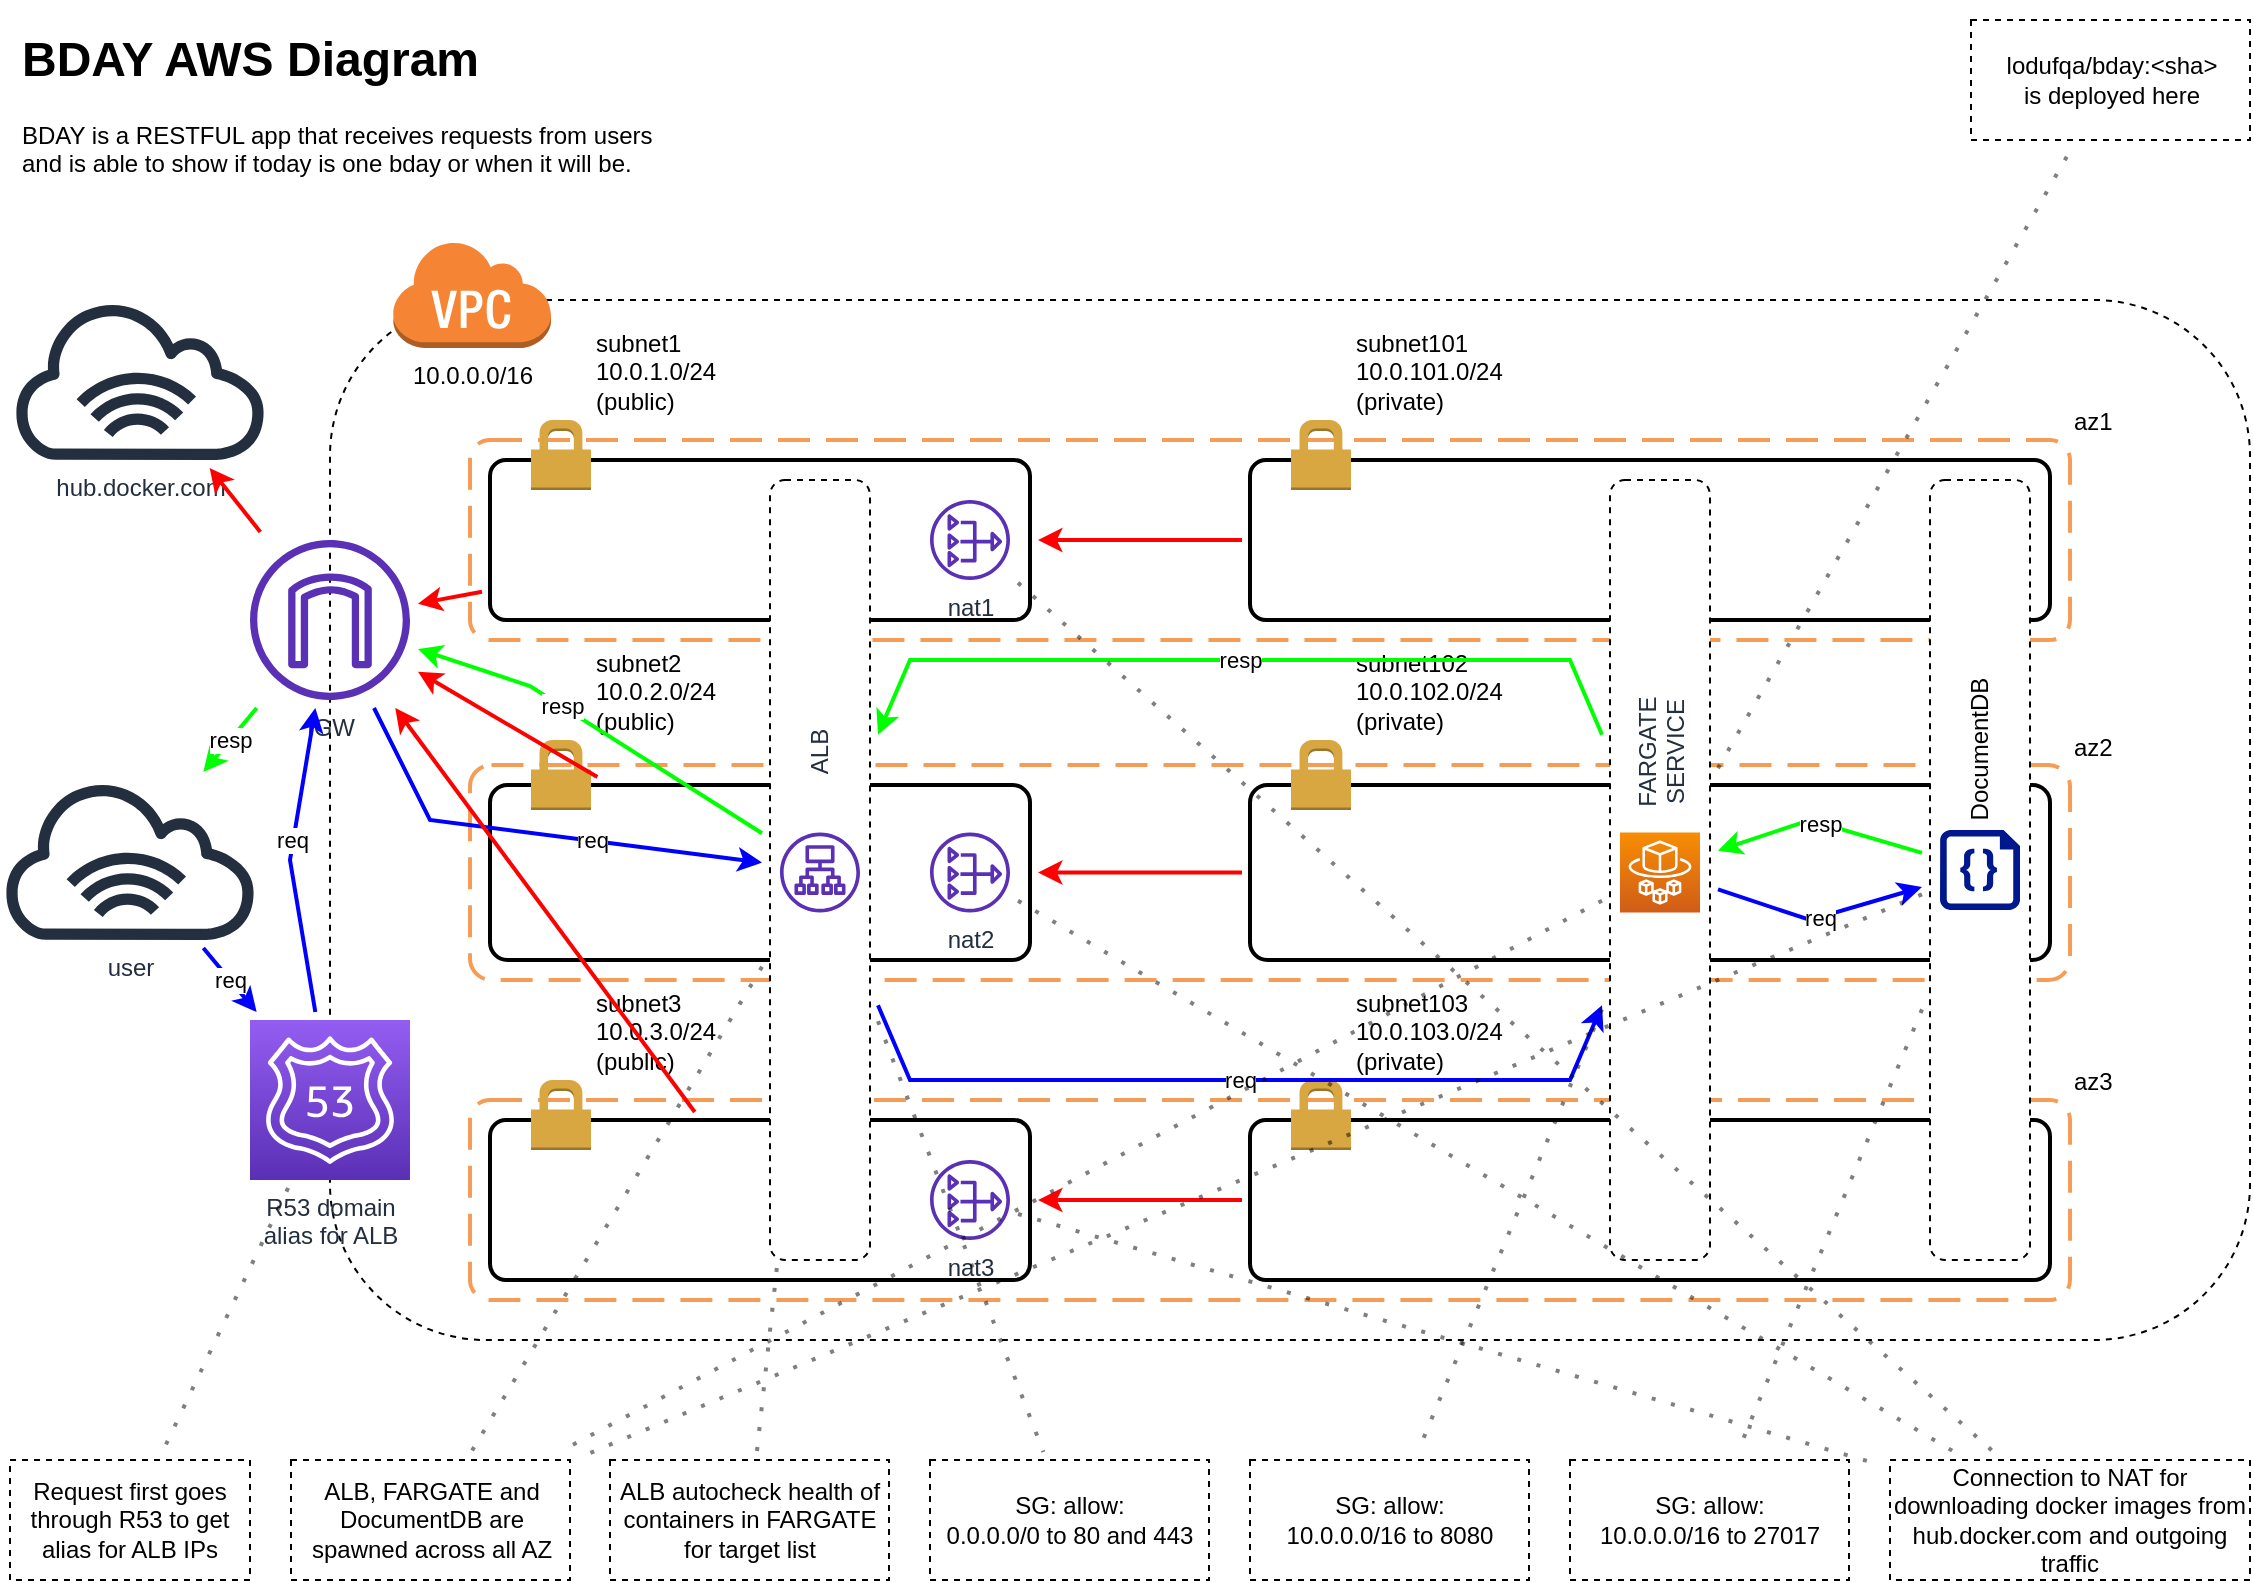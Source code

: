 <mxfile version="14.6.10" type="device"><diagram id="5El1YjPId57F0SS2iBt4" name="Page-1"><mxGraphModel dx="1090" dy="1129" grid="1" gridSize="10" guides="1" tooltips="1" connect="1" arrows="1" fold="1" page="1" pageScale="1" pageWidth="1169" pageHeight="827" math="0" shadow="0"><root><mxCell id="0"/><mxCell id="1" parent="0"/><mxCell id="-hq1xNm_V9z9KP0LtRHv-1" value="" style="rounded=1;whiteSpace=wrap;html=1;dashed=1;" parent="1" vertex="1"><mxGeometry x="180" y="160" width="960" height="520" as="geometry"/></mxCell><mxCell id="-hq1xNm_V9z9KP0LtRHv-2" value="user" style="outlineConnect=0;fontColor=#232F3E;gradientColor=none;fillColor=#232F3E;strokeColor=none;dashed=0;verticalLabelPosition=bottom;verticalAlign=top;align=center;fontSize=12;fontStyle=0;aspect=fixed;pointerEvents=1;shape=mxgraph.aws4.internet_alt1;labelPosition=center;labelBorderColor=none;spacing=2;html=1;" parent="1" vertex="1"><mxGeometry x="15.01" y="400" width="129.98" height="80" as="geometry"/></mxCell><mxCell id="-hq1xNm_V9z9KP0LtRHv-4" value="IGW" style="outlineConnect=0;fontColor=#232F3E;gradientColor=none;fillColor=#5A30B5;strokeColor=none;dashed=0;verticalLabelPosition=bottom;verticalAlign=top;align=center;html=1;fontSize=12;fontStyle=0;aspect=fixed;pointerEvents=1;shape=mxgraph.aws4.internet_gateway;labelPosition=center;" parent="1" vertex="1"><mxGeometry x="140" y="280" width="80" height="80" as="geometry"/></mxCell><mxCell id="-hq1xNm_V9z9KP0LtRHv-9" value="10.0.0.0/16" style="outlineConnect=0;dashed=0;verticalLabelPosition=bottom;verticalAlign=top;align=center;html=1;shape=mxgraph.aws3.virtual_private_cloud;fillColor=#F58534;gradientColor=none;" parent="1" vertex="1"><mxGeometry x="211" y="130" width="79.5" height="54" as="geometry"/></mxCell><mxCell id="-hq1xNm_V9z9KP0LtRHv-27" value="az1" style="rounded=1;arcSize=10;dashed=1;strokeColor=#F59D56;fillColor=none;gradientColor=none;dashPattern=8 4;strokeWidth=2;html=1;labelPosition=right;verticalLabelPosition=top;align=left;verticalAlign=bottom;" parent="1" vertex="1"><mxGeometry x="250" y="230" width="800" height="100" as="geometry"/></mxCell><mxCell id="-hq1xNm_V9z9KP0LtRHv-28" value="az2" style="rounded=1;arcSize=10;dashed=1;strokeColor=#F59D56;fillColor=none;gradientColor=none;dashPattern=8 4;strokeWidth=2;html=1;labelPosition=right;verticalLabelPosition=top;align=left;verticalAlign=bottom;" parent="1" vertex="1"><mxGeometry x="250" y="392.5" width="800" height="107.5" as="geometry"/></mxCell><mxCell id="-hq1xNm_V9z9KP0LtRHv-29" value="az3" style="rounded=1;arcSize=10;dashed=1;strokeColor=#F59D56;fillColor=none;gradientColor=none;dashPattern=8 4;strokeWidth=2;html=1;labelPosition=right;verticalLabelPosition=top;align=left;verticalAlign=bottom;" parent="1" vertex="1"><mxGeometry x="250" y="560" width="800" height="100" as="geometry"/></mxCell><mxCell id="-hq1xNm_V9z9KP0LtRHv-14" value="" style="rounded=1;arcSize=10;dashed=0;fillColor=none;gradientColor=none;strokeWidth=2;html=1;" parent="1" vertex="1"><mxGeometry x="260" y="570" width="270" height="80" as="geometry"/></mxCell><mxCell id="-hq1xNm_V9z9KP0LtRHv-12" value="" style="rounded=1;arcSize=10;dashed=0;fillColor=none;gradientColor=none;strokeWidth=2;html=1;" parent="1" vertex="1"><mxGeometry x="260" y="402.5" width="270" height="87.5" as="geometry"/></mxCell><mxCell id="-hq1xNm_V9z9KP0LtRHv-10" value="" style="rounded=1;arcSize=10;dashed=0;fillColor=none;gradientColor=none;strokeWidth=2;html=1;" parent="1" vertex="1"><mxGeometry x="260" y="240" width="270" height="80" as="geometry"/></mxCell><mxCell id="-hq1xNm_V9z9KP0LtRHv-21" value="" style="rounded=1;arcSize=10;dashed=0;fillColor=none;gradientColor=none;strokeWidth=2;html=1;" parent="1" vertex="1"><mxGeometry x="640" y="240" width="400" height="80" as="geometry"/></mxCell><mxCell id="-hq1xNm_V9z9KP0LtRHv-19" value="" style="rounded=1;arcSize=10;dashed=0;fillColor=none;gradientColor=none;strokeWidth=2;html=1;" parent="1" vertex="1"><mxGeometry x="640" y="402.5" width="400" height="87.5" as="geometry"/></mxCell><mxCell id="-hq1xNm_V9z9KP0LtRHv-18" value="" style="rounded=1;arcSize=10;dashed=0;fillColor=none;gradientColor=none;strokeWidth=2;html=1;" parent="1" vertex="1"><mxGeometry x="640" y="570" width="400" height="80" as="geometry"/></mxCell><mxCell id="-hq1xNm_V9z9KP0LtRHv-23" value="" style="rounded=1;whiteSpace=wrap;html=1;dashed=1;" parent="1" vertex="1"><mxGeometry x="820" y="250" width="50" height="390" as="geometry"/></mxCell><mxCell id="-hq1xNm_V9z9KP0LtRHv-26" value="" style="rounded=1;whiteSpace=wrap;html=1;dashed=1;" parent="1" vertex="1"><mxGeometry x="980" y="250" width="50" height="390" as="geometry"/></mxCell><mxCell id="-hq1xNm_V9z9KP0LtRHv-16" value="" style="rounded=1;whiteSpace=wrap;html=1;dashed=1;" parent="1" vertex="1"><mxGeometry x="400" y="250" width="50" height="390" as="geometry"/></mxCell><mxCell id="-hq1xNm_V9z9KP0LtRHv-6" value="ALB" style="outlineConnect=0;fontColor=#232F3E;gradientColor=none;fillColor=#5A30B5;strokeColor=none;dashed=0;verticalLabelPosition=bottom;verticalAlign=middle;align=center;html=1;fontSize=12;fontStyle=0;aspect=fixed;pointerEvents=1;shape=mxgraph.aws4.application_load_balancer;horizontal=0;spacingLeft=40;labelPosition=center;" parent="1" vertex="1"><mxGeometry x="405" y="426.25" width="40" height="40" as="geometry"/></mxCell><mxCell id="-hq1xNm_V9z9KP0LtRHv-24" value="FARGATE &lt;br&gt;SERVICE" style="points=[[0,0,0],[0.25,0,0],[0.5,0,0],[0.75,0,0],[1,0,0],[0,1,0],[0.25,1,0],[0.5,1,0],[0.75,1,0],[1,1,0],[0,0.25,0],[0,0.5,0],[0,0.75,0],[1,0.25,0],[1,0.5,0],[1,0.75,0]];outlineConnect=0;fontColor=#232F3E;gradientColor=#F78E04;gradientDirection=north;fillColor=#D05C17;strokeColor=#ffffff;dashed=0;verticalLabelPosition=bottom;verticalAlign=top;align=center;html=1;fontSize=12;fontStyle=0;aspect=fixed;shape=mxgraph.aws4.resourceIcon;resIcon=mxgraph.aws4.fargate;horizontal=0;spacingLeft=40;" parent="1" vertex="1"><mxGeometry x="825" y="426.25" width="40" height="40" as="geometry"/></mxCell><mxCell id="-hq1xNm_V9z9KP0LtRHv-25" value="DocumentDB" style="pointerEvents=1;shadow=0;dashed=0;html=1;strokeColor=none;labelPosition=center;verticalLabelPosition=bottom;verticalAlign=middle;align=center;fillColor=#00188D;shape=mxgraph.azure.code_file;horizontal=0;spacing=2;spacingTop=0;spacingLeft=40;" parent="1" vertex="1"><mxGeometry x="985" y="425" width="40" height="40" as="geometry"/></mxCell><mxCell id="-hq1xNm_V9z9KP0LtRHv-13" value="subnet2&lt;br&gt;10.0.2.0/24&lt;br&gt;(public)" style="dashed=0;html=1;shape=mxgraph.aws3.permissions;fillColor=#D9A741;gradientColor=none;dashed=0;labelPosition=right;verticalLabelPosition=top;align=left;verticalAlign=bottom;" parent="1" vertex="1"><mxGeometry x="280.5" y="380" width="30" height="35" as="geometry"/></mxCell><mxCell id="-hq1xNm_V9z9KP0LtRHv-20" value="subnet102&lt;br&gt;10.0.102.0/24&lt;br&gt;(private)" style="dashed=0;html=1;shape=mxgraph.aws3.permissions;fillColor=#D9A741;gradientColor=none;dashed=0;labelPosition=right;verticalLabelPosition=top;align=left;verticalAlign=bottom;" parent="1" vertex="1"><mxGeometry x="660.5" y="380" width="30" height="35" as="geometry"/></mxCell><mxCell id="-hq1xNm_V9z9KP0LtRHv-22" value="subnet101&lt;br&gt;10.0.101.0/24&lt;br&gt;(private)" style="dashed=0;html=1;shape=mxgraph.aws3.permissions;fillColor=#D9A741;gradientColor=none;dashed=0;labelPosition=right;verticalLabelPosition=top;align=left;verticalAlign=bottom;" parent="1" vertex="1"><mxGeometry x="660.5" y="220" width="30" height="35" as="geometry"/></mxCell><mxCell id="-hq1xNm_V9z9KP0LtRHv-11" value="subnet1&lt;br&gt;10.0.1.0/24&lt;br&gt;(public)" style="dashed=0;html=1;shape=mxgraph.aws3.permissions;fillColor=#D9A741;gradientColor=none;dashed=0;labelPosition=right;verticalLabelPosition=top;align=left;verticalAlign=bottom;" parent="1" vertex="1"><mxGeometry x="280.5" y="220" width="30" height="35" as="geometry"/></mxCell><mxCell id="-hq1xNm_V9z9KP0LtRHv-15" value="subnet3&lt;br&gt;10.0.3.0/24&lt;br&gt;(public)" style="dashed=0;html=1;shape=mxgraph.aws3.permissions;fillColor=#D9A741;gradientColor=none;dashed=0;labelPosition=right;verticalLabelPosition=top;align=left;verticalAlign=bottom;" parent="1" vertex="1"><mxGeometry x="280.5" y="550" width="30" height="35" as="geometry"/></mxCell><mxCell id="-hq1xNm_V9z9KP0LtRHv-17" value="subnet103&lt;br&gt;10.0.103.0/24&lt;br&gt;(private)" style="dashed=0;html=1;shape=mxgraph.aws3.permissions;fillColor=#D9A741;gradientColor=none;dashed=0;labelPosition=right;verticalLabelPosition=top;align=left;verticalAlign=bottom;" parent="1" vertex="1"><mxGeometry x="660.5" y="550" width="30" height="35" as="geometry"/></mxCell><mxCell id="-hq1xNm_V9z9KP0LtRHv-33" value="" style="endArrow=classic;html=1;rounded=0;strokeWidth=2;targetPerimeterSpacing=4;sourcePerimeterSpacing=4;strokeColor=#0000FF;" parent="1" source="-hq1xNm_V9z9KP0LtRHv-2" target="-hq1xNm_V9z9KP0LtRHv-81" edge="1"><mxGeometry relative="1" as="geometry"><mxPoint x="80" y="370" as="sourcePoint"/><mxPoint x="240" y="370" as="targetPoint"/><Array as="points"/></mxGeometry></mxCell><mxCell id="-hq1xNm_V9z9KP0LtRHv-34" value="req" style="edgeLabel;resizable=0;html=1;align=center;verticalAlign=middle;" parent="-hq1xNm_V9z9KP0LtRHv-33" connectable="0" vertex="1"><mxGeometry relative="1" as="geometry"/></mxCell><mxCell id="-hq1xNm_V9z9KP0LtRHv-37" value="nat1" style="outlineConnect=0;fontColor=#232F3E;gradientColor=none;fillColor=#5A30B5;strokeColor=none;dashed=0;verticalLabelPosition=bottom;verticalAlign=top;align=center;html=1;fontSize=12;fontStyle=0;aspect=fixed;pointerEvents=1;shape=mxgraph.aws4.nat_gateway;labelPosition=center;" parent="1" vertex="1"><mxGeometry x="480" y="260" width="40" height="40" as="geometry"/></mxCell><mxCell id="-hq1xNm_V9z9KP0LtRHv-38" value="nat2" style="outlineConnect=0;fontColor=#232F3E;gradientColor=none;fillColor=#5A30B5;strokeColor=none;dashed=0;verticalLabelPosition=bottom;verticalAlign=top;align=center;html=1;fontSize=12;fontStyle=0;aspect=fixed;pointerEvents=1;shape=mxgraph.aws4.nat_gateway;labelPosition=center;" parent="1" vertex="1"><mxGeometry x="480" y="426.25" width="40" height="40" as="geometry"/></mxCell><mxCell id="-hq1xNm_V9z9KP0LtRHv-39" value="nat3" style="outlineConnect=0;fontColor=#232F3E;gradientColor=none;fillColor=#5A30B5;strokeColor=none;dashed=0;verticalLabelPosition=bottom;verticalAlign=top;align=center;html=1;fontSize=12;fontStyle=0;aspect=fixed;pointerEvents=1;shape=mxgraph.aws4.nat_gateway;labelPosition=center;" parent="1" vertex="1"><mxGeometry x="480" y="590" width="40" height="40" as="geometry"/></mxCell><mxCell id="-hq1xNm_V9z9KP0LtRHv-40" value="" style="endArrow=classic;html=1;rounded=0;strokeWidth=2;targetPerimeterSpacing=4;sourcePerimeterSpacing=4;strokeColor=#0000FF;" parent="1" source="-hq1xNm_V9z9KP0LtRHv-16" target="-hq1xNm_V9z9KP0LtRHv-23" edge="1"><mxGeometry relative="1" as="geometry"><mxPoint x="79.853" y="144.62" as="sourcePoint"/><mxPoint x="130" y="400" as="targetPoint"/><Array as="points"><mxPoint x="470" y="550"/><mxPoint x="800" y="550"/></Array></mxGeometry></mxCell><mxCell id="-hq1xNm_V9z9KP0LtRHv-41" value="req" style="edgeLabel;resizable=0;html=1;align=center;verticalAlign=middle;" parent="-hq1xNm_V9z9KP0LtRHv-40" connectable="0" vertex="1"><mxGeometry relative="1" as="geometry"/></mxCell><mxCell id="-hq1xNm_V9z9KP0LtRHv-44" value="" style="endArrow=classic;html=1;rounded=0;strokeWidth=2;targetPerimeterSpacing=4;sourcePerimeterSpacing=4;strokeColor=#0000FF;" parent="1" source="-hq1xNm_V9z9KP0LtRHv-4" target="-hq1xNm_V9z9KP0LtRHv-16" edge="1"><mxGeometry relative="1" as="geometry"><mxPoint x="79.853" y="144.62" as="sourcePoint"/><mxPoint x="130" y="400" as="targetPoint"/><Array as="points"><mxPoint x="230" y="420"/></Array></mxGeometry></mxCell><mxCell id="-hq1xNm_V9z9KP0LtRHv-45" value="req" style="edgeLabel;resizable=0;html=1;align=center;verticalAlign=middle;" parent="-hq1xNm_V9z9KP0LtRHv-44" connectable="0" vertex="1"><mxGeometry relative="1" as="geometry"><mxPoint x="29" y="3" as="offset"/></mxGeometry></mxCell><mxCell id="-hq1xNm_V9z9KP0LtRHv-48" value="" style="endArrow=classic;html=1;rounded=0;strokeWidth=2;targetPerimeterSpacing=4;sourcePerimeterSpacing=4;strokeColor=#00FF00;" parent="1" source="-hq1xNm_V9z9KP0LtRHv-23" target="-hq1xNm_V9z9KP0LtRHv-16" edge="1"><mxGeometry relative="1" as="geometry"><mxPoint x="187.692" y="320" as="sourcePoint"/><mxPoint x="456" y="128" as="targetPoint"/><Array as="points"><mxPoint x="800" y="340"/><mxPoint x="470" y="340"/></Array></mxGeometry></mxCell><mxCell id="-hq1xNm_V9z9KP0LtRHv-49" value="resp" style="edgeLabel;resizable=0;html=1;align=center;verticalAlign=middle;" parent="-hq1xNm_V9z9KP0LtRHv-48" connectable="0" vertex="1"><mxGeometry relative="1" as="geometry"/></mxCell><mxCell id="-hq1xNm_V9z9KP0LtRHv-52" value="" style="endArrow=classic;html=1;rounded=0;strokeWidth=2;targetPerimeterSpacing=4;sourcePerimeterSpacing=4;strokeColor=#00FF00;" parent="1" source="-hq1xNm_V9z9KP0LtRHv-4" target="-hq1xNm_V9z9KP0LtRHv-2" edge="1"><mxGeometry relative="1" as="geometry"><mxPoint x="187.692" y="270" as="sourcePoint"/><mxPoint x="140" y="380" as="targetPoint"/><Array as="points"/></mxGeometry></mxCell><mxCell id="-hq1xNm_V9z9KP0LtRHv-53" value="resp" style="edgeLabel;resizable=0;html=1;align=center;verticalAlign=middle;" parent="-hq1xNm_V9z9KP0LtRHv-52" connectable="0" vertex="1"><mxGeometry relative="1" as="geometry"/></mxCell><mxCell id="-hq1xNm_V9z9KP0LtRHv-56" value="" style="endArrow=classic;html=1;rounded=0;strokeWidth=2;targetPerimeterSpacing=4;sourcePerimeterSpacing=4;strokeColor=#00FF00;" parent="1" source="-hq1xNm_V9z9KP0LtRHv-26" target="-hq1xNm_V9z9KP0LtRHv-23" edge="1"><mxGeometry relative="1" as="geometry"><mxPoint x="187.692" y="320" as="sourcePoint"/><mxPoint x="140" y="430" as="targetPoint"/><Array as="points"><mxPoint x="920" y="420"/></Array></mxGeometry></mxCell><mxCell id="-hq1xNm_V9z9KP0LtRHv-57" value="resp" style="edgeLabel;resizable=0;html=1;align=center;verticalAlign=middle;" parent="-hq1xNm_V9z9KP0LtRHv-56" connectable="0" vertex="1"><mxGeometry relative="1" as="geometry"/></mxCell><mxCell id="-hq1xNm_V9z9KP0LtRHv-64" value="" style="endArrow=classic;html=1;rounded=0;strokeWidth=2;targetPerimeterSpacing=4;sourcePerimeterSpacing=4;strokeColor=#0000FF;" parent="1" source="-hq1xNm_V9z9KP0LtRHv-23" target="-hq1xNm_V9z9KP0LtRHv-26" edge="1"><mxGeometry relative="1" as="geometry"><mxPoint x="1190" y="480" as="sourcePoint"/><mxPoint x="1200" y="560" as="targetPoint"/><Array as="points"><mxPoint x="920" y="470"/></Array></mxGeometry></mxCell><mxCell id="-hq1xNm_V9z9KP0LtRHv-65" value="req" style="edgeLabel;resizable=0;html=1;align=center;verticalAlign=middle;" parent="-hq1xNm_V9z9KP0LtRHv-64" connectable="0" vertex="1"><mxGeometry relative="1" as="geometry"/></mxCell><mxCell id="-hq1xNm_V9z9KP0LtRHv-69" value="" style="endArrow=classic;html=1;rounded=0;strokeWidth=2;targetPerimeterSpacing=4;sourcePerimeterSpacing=4;strokeColor=#00FF00;" parent="1" source="-hq1xNm_V9z9KP0LtRHv-16" target="-hq1xNm_V9z9KP0LtRHv-4" edge="1"><mxGeometry relative="1" as="geometry"><mxPoint x="187.692" y="320" as="sourcePoint"/><mxPoint x="456" y="128" as="targetPoint"/><Array as="points"><mxPoint x="280" y="353"/></Array></mxGeometry></mxCell><mxCell id="-hq1xNm_V9z9KP0LtRHv-70" value="resp" style="edgeLabel;resizable=0;html=1;align=center;verticalAlign=middle;" parent="-hq1xNm_V9z9KP0LtRHv-69" connectable="0" vertex="1"><mxGeometry relative="1" as="geometry"><mxPoint x="-18" y="-11" as="offset"/></mxGeometry></mxCell><mxCell id="-hq1xNm_V9z9KP0LtRHv-73" value="" style="endArrow=classic;html=1;rounded=0;sourcePerimeterSpacing=4;targetPerimeterSpacing=4;strokeWidth=2;strokeColor=#FF0000;" parent="1" source="-hq1xNm_V9z9KP0LtRHv-21" target="-hq1xNm_V9z9KP0LtRHv-10" edge="1"><mxGeometry relative="1" as="geometry"><mxPoint x="590" y="120" as="sourcePoint"/><mxPoint x="690" y="120" as="targetPoint"/></mxGeometry></mxCell><mxCell id="-hq1xNm_V9z9KP0LtRHv-75" value="" style="endArrow=classic;html=1;rounded=0;sourcePerimeterSpacing=4;targetPerimeterSpacing=4;strokeWidth=2;strokeColor=#FF0000;" parent="1" source="-hq1xNm_V9z9KP0LtRHv-19" target="-hq1xNm_V9z9KP0LtRHv-12" edge="1"><mxGeometry relative="1" as="geometry"><mxPoint x="590" y="120" as="sourcePoint"/><mxPoint x="690" y="120" as="targetPoint"/></mxGeometry></mxCell><mxCell id="-hq1xNm_V9z9KP0LtRHv-76" value="" style="endArrow=classic;html=1;rounded=0;sourcePerimeterSpacing=4;targetPerimeterSpacing=4;strokeWidth=2;strokeColor=#FF0000;" parent="1" source="-hq1xNm_V9z9KP0LtRHv-18" target="-hq1xNm_V9z9KP0LtRHv-14" edge="1"><mxGeometry relative="1" as="geometry"><mxPoint x="590" y="120" as="sourcePoint"/><mxPoint x="690" y="120" as="targetPoint"/></mxGeometry></mxCell><mxCell id="-hq1xNm_V9z9KP0LtRHv-81" value="R53 domain &lt;br&gt;alias for ALB" style="points=[[0,0,0],[0.25,0,0],[0.5,0,0],[0.75,0,0],[1,0,0],[0,1,0],[0.25,1,0],[0.5,1,0],[0.75,1,0],[1,1,0],[0,0.25,0],[0,0.5,0],[0,0.75,0],[1,0.25,0],[1,0.5,0],[1,0.75,0]];outlineConnect=0;fontColor=#232F3E;gradientColor=#945DF2;gradientDirection=north;fillColor=#5A30B5;strokeColor=#ffffff;dashed=0;verticalLabelPosition=bottom;verticalAlign=top;align=center;html=1;fontSize=12;fontStyle=0;aspect=fixed;shape=mxgraph.aws4.resourceIcon;resIcon=mxgraph.aws4.route_53;" parent="1" vertex="1"><mxGeometry x="140" y="520" width="80" height="80" as="geometry"/></mxCell><mxCell id="-hq1xNm_V9z9KP0LtRHv-86" value="Connection to NAT for downloading docker images from hub.docker.com and outgoing traffic" style="whiteSpace=wrap;html=1;align=center;verticalAlign=middle;treeFolding=1;treeMoving=1;newEdgeStyle={&quot;edgeStyle&quot;:&quot;elbowEdgeStyle&quot;,&quot;startArrow&quot;:&quot;none&quot;,&quot;endArrow&quot;:&quot;none&quot;};dashed=1;" parent="1" vertex="1"><mxGeometry x="960" y="740" width="180" height="60" as="geometry"/></mxCell><mxCell id="-hq1xNm_V9z9KP0LtRHv-87" value="" style="elbow=vertical;startArrow=none;endArrow=none;rounded=0;sourcePerimeterSpacing=4;targetPerimeterSpacing=4;strokeWidth=2;dashed=1;dashPattern=1 4;opacity=50;" parent="1" source="-hq1xNm_V9z9KP0LtRHv-39" target="-hq1xNm_V9z9KP0LtRHv-86" edge="1"><mxGeometry relative="1" as="geometry"><mxPoint x="590" y="230" as="sourcePoint"/></mxGeometry></mxCell><mxCell id="-hq1xNm_V9z9KP0LtRHv-88" value="Request first goes through R53 to get alias for ALB IPs" style="whiteSpace=wrap;html=1;align=center;verticalAlign=middle;treeFolding=1;treeMoving=1;newEdgeStyle={&quot;edgeStyle&quot;:&quot;elbowEdgeStyle&quot;,&quot;startArrow&quot;:&quot;none&quot;,&quot;endArrow&quot;:&quot;none&quot;};dashed=1;" parent="1" vertex="1"><mxGeometry x="20" y="740" width="120" height="60" as="geometry"/></mxCell><mxCell id="-hq1xNm_V9z9KP0LtRHv-89" value="" style="elbow=vertical;startArrow=none;endArrow=none;rounded=0;sourcePerimeterSpacing=4;targetPerimeterSpacing=4;strokeWidth=2;dashed=1;dashPattern=1 4;opacity=50;" parent="1" source="-hq1xNm_V9z9KP0LtRHv-81" target="-hq1xNm_V9z9KP0LtRHv-88" edge="1"><mxGeometry relative="1" as="geometry"><mxPoint x="590" y="230" as="sourcePoint"/></mxGeometry></mxCell><mxCell id="-hq1xNm_V9z9KP0LtRHv-90" value="ALB, FARGATE and DocumentDB are spawned across all AZ" style="whiteSpace=wrap;html=1;align=center;verticalAlign=middle;treeFolding=1;treeMoving=1;newEdgeStyle={&quot;edgeStyle&quot;:&quot;elbowEdgeStyle&quot;,&quot;startArrow&quot;:&quot;none&quot;,&quot;endArrow&quot;:&quot;none&quot;};dashed=1;" parent="1" vertex="1"><mxGeometry x="160.5" y="740" width="139.5" height="60" as="geometry"/></mxCell><mxCell id="-hq1xNm_V9z9KP0LtRHv-91" value="" style="elbow=vertical;startArrow=none;endArrow=none;rounded=0;sourcePerimeterSpacing=4;targetPerimeterSpacing=4;strokeWidth=2;dashed=1;dashPattern=1 4;opacity=50;" parent="1" source="-hq1xNm_V9z9KP0LtRHv-16" target="-hq1xNm_V9z9KP0LtRHv-94" edge="1"><mxGeometry relative="1" as="geometry"><mxPoint x="590" y="230" as="sourcePoint"/></mxGeometry></mxCell><mxCell id="-hq1xNm_V9z9KP0LtRHv-92" value="" style="elbow=vertical;startArrow=none;endArrow=none;rounded=0;sourcePerimeterSpacing=4;targetPerimeterSpacing=4;strokeWidth=2;dashed=1;dashPattern=1 4;opacity=50;" parent="1" source="-hq1xNm_V9z9KP0LtRHv-23" target="-hq1xNm_V9z9KP0LtRHv-90" edge="1"><mxGeometry relative="1" as="geometry"><mxPoint x="590" y="230" as="sourcePoint"/></mxGeometry></mxCell><mxCell id="-hq1xNm_V9z9KP0LtRHv-93" value="" style="elbow=vertical;startArrow=none;endArrow=none;rounded=0;sourcePerimeterSpacing=4;targetPerimeterSpacing=4;strokeWidth=2;dashed=1;dashPattern=1 4;opacity=50;" parent="1" source="-hq1xNm_V9z9KP0LtRHv-26" target="-hq1xNm_V9z9KP0LtRHv-90" edge="1"><mxGeometry relative="1" as="geometry"><mxPoint x="590" y="230" as="sourcePoint"/></mxGeometry></mxCell><mxCell id="-hq1xNm_V9z9KP0LtRHv-94" value="SG: allow: &lt;br&gt;0.0.0.0/0 to 80 and 443" style="whiteSpace=wrap;html=1;align=center;verticalAlign=middle;treeFolding=1;treeMoving=1;newEdgeStyle={&quot;edgeStyle&quot;:&quot;elbowEdgeStyle&quot;,&quot;startArrow&quot;:&quot;none&quot;,&quot;endArrow&quot;:&quot;none&quot;};dashed=1;" parent="1" vertex="1"><mxGeometry x="480" y="740" width="139.5" height="60" as="geometry"/></mxCell><mxCell id="-hq1xNm_V9z9KP0LtRHv-95" value="SG: allow: &lt;br&gt;10.0.0.0/16 to 8080" style="whiteSpace=wrap;html=1;align=center;verticalAlign=middle;treeFolding=1;treeMoving=1;newEdgeStyle={&quot;edgeStyle&quot;:&quot;elbowEdgeStyle&quot;,&quot;startArrow&quot;:&quot;none&quot;,&quot;endArrow&quot;:&quot;none&quot;};dashed=1;" parent="1" vertex="1"><mxGeometry x="640" y="740" width="139.5" height="60" as="geometry"/></mxCell><mxCell id="-hq1xNm_V9z9KP0LtRHv-96" value="SG: allow: &lt;br&gt;10.0.0.0/16 to 27017" style="whiteSpace=wrap;html=1;align=center;verticalAlign=middle;treeFolding=1;treeMoving=1;newEdgeStyle={&quot;edgeStyle&quot;:&quot;elbowEdgeStyle&quot;,&quot;startArrow&quot;:&quot;none&quot;,&quot;endArrow&quot;:&quot;none&quot;};dashed=1;" parent="1" vertex="1"><mxGeometry x="800" y="740" width="139.5" height="60" as="geometry"/></mxCell><mxCell id="-hq1xNm_V9z9KP0LtRHv-97" value="" style="elbow=vertical;startArrow=none;endArrow=none;rounded=0;sourcePerimeterSpacing=4;targetPerimeterSpacing=4;strokeWidth=2;dashed=1;dashPattern=1 4;opacity=50;" parent="1" source="-hq1xNm_V9z9KP0LtRHv-23" target="-hq1xNm_V9z9KP0LtRHv-95" edge="1"><mxGeometry relative="1" as="geometry"><mxPoint x="590" y="230" as="sourcePoint"/></mxGeometry></mxCell><mxCell id="-hq1xNm_V9z9KP0LtRHv-98" value="" style="elbow=vertical;startArrow=none;endArrow=none;rounded=0;sourcePerimeterSpacing=4;targetPerimeterSpacing=4;strokeWidth=2;dashed=1;dashPattern=1 4;opacity=50;" parent="1" source="-hq1xNm_V9z9KP0LtRHv-26" target="-hq1xNm_V9z9KP0LtRHv-96" edge="1"><mxGeometry relative="1" as="geometry"><mxPoint x="590" y="230" as="sourcePoint"/></mxGeometry></mxCell><mxCell id="-hq1xNm_V9z9KP0LtRHv-99" value="" style="elbow=vertical;startArrow=none;endArrow=none;rounded=0;sourcePerimeterSpacing=4;targetPerimeterSpacing=4;strokeWidth=2;dashed=1;dashPattern=1 4;opacity=50;" parent="1" source="-hq1xNm_V9z9KP0LtRHv-16" target="-hq1xNm_V9z9KP0LtRHv-90" edge="1"><mxGeometry relative="1" as="geometry"><mxPoint x="590" y="230" as="sourcePoint"/></mxGeometry></mxCell><mxCell id="-hq1xNm_V9z9KP0LtRHv-100" value="ALB autocheck health of containers in FARGATE for target list" style="whiteSpace=wrap;html=1;align=center;verticalAlign=middle;treeFolding=1;treeMoving=1;newEdgeStyle={&quot;edgeStyle&quot;:&quot;elbowEdgeStyle&quot;,&quot;startArrow&quot;:&quot;none&quot;,&quot;endArrow&quot;:&quot;none&quot;};dashed=1;" parent="1" vertex="1"><mxGeometry x="320" y="740" width="139.5" height="60" as="geometry"/></mxCell><mxCell id="-hq1xNm_V9z9KP0LtRHv-101" value="" style="elbow=vertical;startArrow=none;endArrow=none;rounded=0;sourcePerimeterSpacing=4;targetPerimeterSpacing=4;strokeWidth=2;dashed=1;dashPattern=1 4;opacity=50;" parent="1" source="-hq1xNm_V9z9KP0LtRHv-16" target="-hq1xNm_V9z9KP0LtRHv-100" edge="1"><mxGeometry relative="1" as="geometry"><mxPoint x="590" y="230" as="sourcePoint"/></mxGeometry></mxCell><mxCell id="-hq1xNm_V9z9KP0LtRHv-102" value="" style="endArrow=classic;html=1;rounded=0;sourcePerimeterSpacing=4;targetPerimeterSpacing=4;strokeWidth=2;strokeColor=#FF0000;" parent="1" source="-hq1xNm_V9z9KP0LtRHv-10" target="-hq1xNm_V9z9KP0LtRHv-4" edge="1"><mxGeometry relative="1" as="geometry"><mxPoint x="590" y="120" as="sourcePoint"/><mxPoint x="690" y="120" as="targetPoint"/></mxGeometry></mxCell><mxCell id="-hq1xNm_V9z9KP0LtRHv-103" value="" style="endArrow=classic;html=1;rounded=0;sourcePerimeterSpacing=4;targetPerimeterSpacing=4;strokeWidth=2;strokeColor=#FF0000;" parent="1" source="-hq1xNm_V9z9KP0LtRHv-12" target="-hq1xNm_V9z9KP0LtRHv-4" edge="1"><mxGeometry relative="1" as="geometry"><mxPoint x="590" y="120" as="sourcePoint"/><mxPoint x="690" y="120" as="targetPoint"/></mxGeometry></mxCell><mxCell id="-hq1xNm_V9z9KP0LtRHv-104" value="" style="endArrow=classic;html=1;rounded=0;sourcePerimeterSpacing=4;targetPerimeterSpacing=4;strokeWidth=2;strokeColor=#FF0000;" parent="1" source="-hq1xNm_V9z9KP0LtRHv-14" target="-hq1xNm_V9z9KP0LtRHv-4" edge="1"><mxGeometry relative="1" as="geometry"><mxPoint x="590" y="120" as="sourcePoint"/><mxPoint x="690" y="120" as="targetPoint"/></mxGeometry></mxCell><mxCell id="-hq1xNm_V9z9KP0LtRHv-105" value="" style="elbow=vertical;startArrow=none;endArrow=none;rounded=0;sourcePerimeterSpacing=4;targetPerimeterSpacing=4;strokeWidth=2;dashed=1;dashPattern=1 4;opacity=50;" parent="1" source="-hq1xNm_V9z9KP0LtRHv-38" target="-hq1xNm_V9z9KP0LtRHv-86" edge="1"><mxGeometry relative="1" as="geometry"><mxPoint x="590" y="230" as="sourcePoint"/></mxGeometry></mxCell><mxCell id="-hq1xNm_V9z9KP0LtRHv-106" value="" style="elbow=vertical;startArrow=none;endArrow=none;rounded=0;sourcePerimeterSpacing=4;targetPerimeterSpacing=4;strokeWidth=2;dashed=1;dashPattern=1 4;opacity=50;" parent="1" source="-hq1xNm_V9z9KP0LtRHv-37" target="-hq1xNm_V9z9KP0LtRHv-86" edge="1"><mxGeometry relative="1" as="geometry"><mxPoint x="590" y="230" as="sourcePoint"/></mxGeometry></mxCell><mxCell id="-hq1xNm_V9z9KP0LtRHv-107" value="hub.docker.com" style="outlineConnect=0;fontColor=#232F3E;gradientColor=none;fillColor=#232F3E;strokeColor=none;dashed=0;verticalLabelPosition=bottom;verticalAlign=top;align=center;fontSize=12;fontStyle=0;aspect=fixed;pointerEvents=1;shape=mxgraph.aws4.internet_alt1;labelPosition=center;labelBorderColor=none;spacing=2;html=1;" parent="1" vertex="1"><mxGeometry x="20" y="160" width="129.98" height="80" as="geometry"/></mxCell><mxCell id="-hq1xNm_V9z9KP0LtRHv-108" value="" style="endArrow=classic;html=1;rounded=0;sourcePerimeterSpacing=4;targetPerimeterSpacing=4;strokeWidth=2;strokeColor=#FF0000;" parent="1" source="-hq1xNm_V9z9KP0LtRHv-4" target="-hq1xNm_V9z9KP0LtRHv-107" edge="1"><mxGeometry relative="1" as="geometry"><mxPoint x="595" y="117" as="sourcePoint"/><mxPoint x="695" y="117" as="targetPoint"/><Array as="points"/></mxGeometry></mxCell><mxCell id="-hq1xNm_V9z9KP0LtRHv-109" value="lodufqa/bday:&amp;lt;sha&amp;gt;&lt;br&gt;is deployed here" style="whiteSpace=wrap;html=1;align=center;verticalAlign=middle;treeFolding=1;treeMoving=1;newEdgeStyle={&quot;edgeStyle&quot;:&quot;elbowEdgeStyle&quot;,&quot;startArrow&quot;:&quot;none&quot;,&quot;endArrow&quot;:&quot;none&quot;};dashed=1;" parent="1" vertex="1"><mxGeometry x="1000.5" y="20" width="139.5" height="60" as="geometry"/></mxCell><mxCell id="-hq1xNm_V9z9KP0LtRHv-110" value="" style="elbow=vertical;startArrow=none;endArrow=none;rounded=0;sourcePerimeterSpacing=4;targetPerimeterSpacing=4;strokeWidth=2;dashed=1;dashPattern=1 4;opacity=50;" parent="1" source="-hq1xNm_V9z9KP0LtRHv-23" target="-hq1xNm_V9z9KP0LtRHv-109" edge="1"><mxGeometry relative="1" as="geometry"><mxPoint x="590" y="230" as="sourcePoint"/></mxGeometry></mxCell><mxCell id="-hq1xNm_V9z9KP0LtRHv-111" value="&lt;h1&gt;&lt;span&gt;BDAY AWS Diagram&lt;/span&gt;&lt;/h1&gt;&lt;div&gt;&lt;span&gt;&lt;div&gt;BDAY is a RESTFUL app that receives requests from users and is able to show if today is one bday or when it will be.&lt;/div&gt;&lt;/span&gt;&lt;/div&gt;" style="text;html=1;strokeColor=none;fillColor=none;spacing=5;spacingTop=-20;whiteSpace=wrap;overflow=hidden;rounded=0;dashed=1;" parent="1" vertex="1"><mxGeometry x="21" y="20" width="339" height="100" as="geometry"/></mxCell><mxCell id="MV5yWRiht-BoY3TXVPPt-1" value="" style="endArrow=classic;html=1;rounded=0;strokeWidth=2;targetPerimeterSpacing=4;sourcePerimeterSpacing=4;strokeColor=#0000FF;" edge="1" parent="1" source="-hq1xNm_V9z9KP0LtRHv-81" target="-hq1xNm_V9z9KP0LtRHv-4"><mxGeometry relative="1" as="geometry"><mxPoint x="79.853" y="144.62" as="sourcePoint"/><mxPoint x="130" y="400" as="targetPoint"/><Array as="points"><mxPoint x="160" y="440"/></Array></mxGeometry></mxCell><mxCell id="MV5yWRiht-BoY3TXVPPt-2" value="req" style="edgeLabel;resizable=0;html=1;align=center;verticalAlign=middle;" connectable="0" vertex="1" parent="MV5yWRiht-BoY3TXVPPt-1"><mxGeometry relative="1" as="geometry"><mxPoint x="1" y="-10" as="offset"/></mxGeometry></mxCell></root></mxGraphModel></diagram></mxfile>